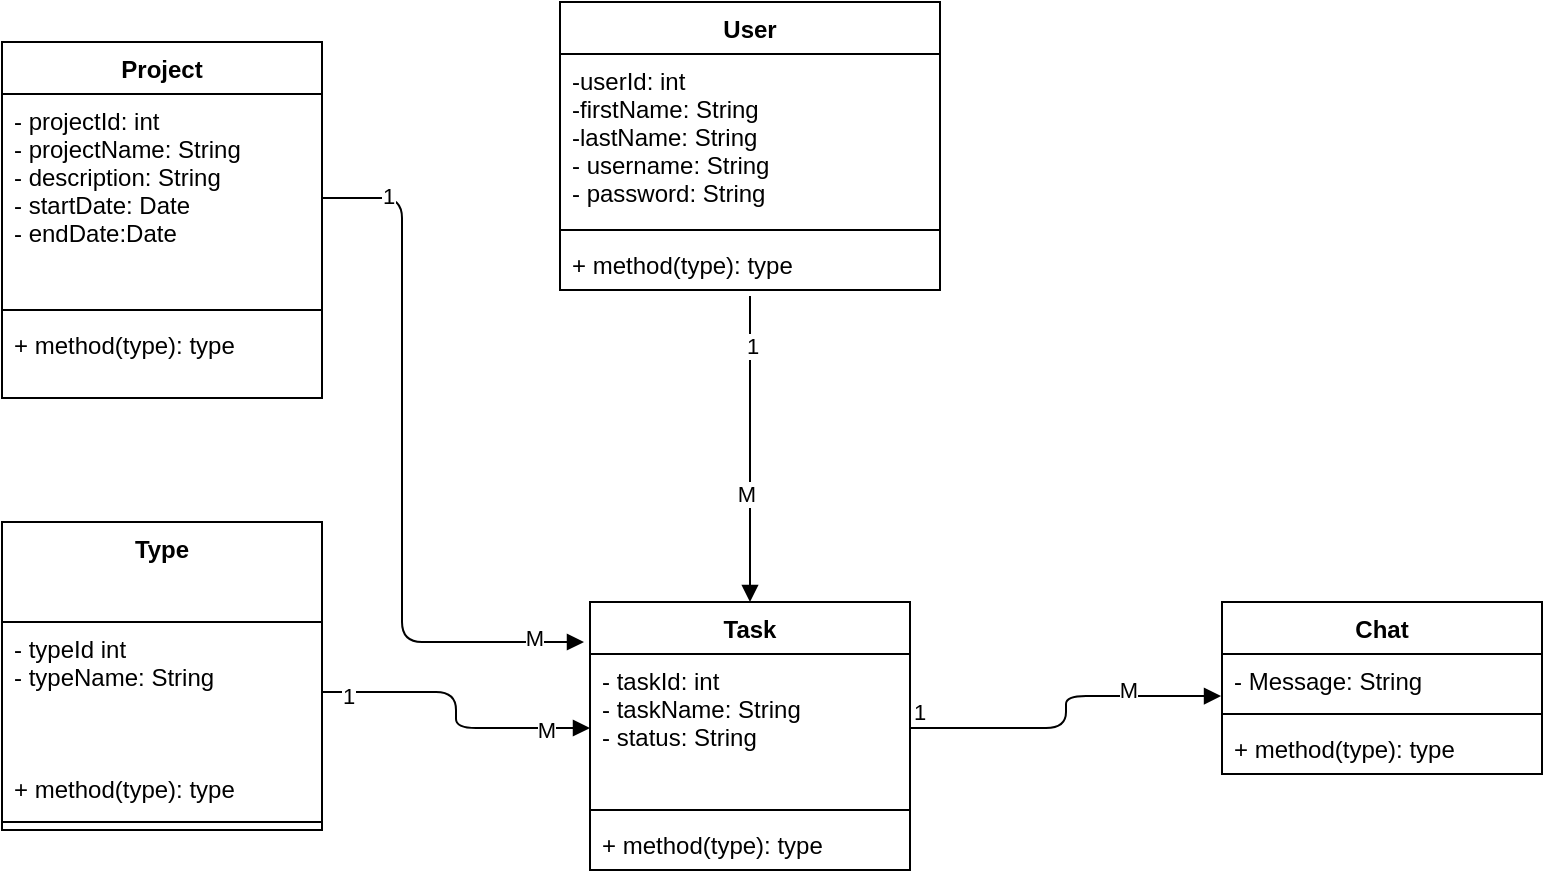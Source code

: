 <mxfile version="13.6.4" type="github">
  <diagram id="Pu5bQ5eoUZ4vIMERtj4d" name="Page-1">
    <mxGraphModel dx="1038" dy="548" grid="1" gridSize="10" guides="1" tooltips="1" connect="1" arrows="1" fold="1" page="1" pageScale="1" pageWidth="827" pageHeight="1169" math="0" shadow="0">
      <root>
        <mxCell id="0" />
        <mxCell id="1" parent="0" />
        <mxCell id="fuwOek-V1CN3nwjnwPD7-1" value="Project" style="swimlane;fontStyle=1;align=center;verticalAlign=top;childLayout=stackLayout;horizontal=1;startSize=26;horizontalStack=0;resizeParent=1;resizeParentMax=0;resizeLast=0;collapsible=1;marginBottom=0;" parent="1" vertex="1">
          <mxGeometry x="40" y="40" width="160" height="178" as="geometry" />
        </mxCell>
        <mxCell id="fuwOek-V1CN3nwjnwPD7-2" value="- projectId: int&#xa;- projectName: String&#xa;- description: String&#xa;- startDate: Date&#xa;- endDate:Date&#xa;" style="text;strokeColor=none;fillColor=none;align=left;verticalAlign=top;spacingLeft=4;spacingRight=4;overflow=hidden;rotatable=0;points=[[0,0.5],[1,0.5]];portConstraint=eastwest;" parent="fuwOek-V1CN3nwjnwPD7-1" vertex="1">
          <mxGeometry y="26" width="160" height="104" as="geometry" />
        </mxCell>
        <mxCell id="fuwOek-V1CN3nwjnwPD7-3" value="" style="line;strokeWidth=1;fillColor=none;align=left;verticalAlign=middle;spacingTop=-1;spacingLeft=3;spacingRight=3;rotatable=0;labelPosition=right;points=[];portConstraint=eastwest;" parent="fuwOek-V1CN3nwjnwPD7-1" vertex="1">
          <mxGeometry y="130" width="160" height="8" as="geometry" />
        </mxCell>
        <mxCell id="fuwOek-V1CN3nwjnwPD7-4" value="+ method(type): type" style="text;strokeColor=none;fillColor=none;align=left;verticalAlign=top;spacingLeft=4;spacingRight=4;overflow=hidden;rotatable=0;points=[[0,0.5],[1,0.5]];portConstraint=eastwest;" parent="fuwOek-V1CN3nwjnwPD7-1" vertex="1">
          <mxGeometry y="138" width="160" height="40" as="geometry" />
        </mxCell>
        <mxCell id="fuwOek-V1CN3nwjnwPD7-13" value="Type" style="swimlane;fontStyle=1;align=center;verticalAlign=top;childLayout=stackLayout;horizontal=1;startSize=50;horizontalStack=0;resizeParent=1;resizeParentMax=0;resizeLast=0;collapsible=1;marginBottom=0;" parent="1" vertex="1">
          <mxGeometry x="40" y="280" width="160" height="154" as="geometry" />
        </mxCell>
        <mxCell id="fuwOek-V1CN3nwjnwPD7-14" value="- typeId int&#xa;- typeName: String" style="text;strokeColor=none;fillColor=none;align=left;verticalAlign=top;spacingLeft=4;spacingRight=4;overflow=hidden;rotatable=0;points=[[0,0.5],[1,0.5]];portConstraint=eastwest;" parent="fuwOek-V1CN3nwjnwPD7-13" vertex="1">
          <mxGeometry y="50" width="160" height="70" as="geometry" />
        </mxCell>
        <mxCell id="fuwOek-V1CN3nwjnwPD7-16" value="+ method(type): type" style="text;strokeColor=none;fillColor=none;align=left;verticalAlign=top;spacingLeft=4;spacingRight=4;overflow=hidden;rotatable=0;points=[[0,0.5],[1,0.5]];portConstraint=eastwest;" parent="fuwOek-V1CN3nwjnwPD7-13" vertex="1">
          <mxGeometry y="120" width="160" height="26" as="geometry" />
        </mxCell>
        <mxCell id="fuwOek-V1CN3nwjnwPD7-15" value="" style="line;strokeWidth=1;fillColor=none;align=left;verticalAlign=middle;spacingTop=-1;spacingLeft=3;spacingRight=3;rotatable=0;labelPosition=right;points=[];portConstraint=eastwest;" parent="fuwOek-V1CN3nwjnwPD7-13" vertex="1">
          <mxGeometry y="146" width="160" height="8" as="geometry" />
        </mxCell>
        <mxCell id="fuwOek-V1CN3nwjnwPD7-20" value="" style="endArrow=block;endFill=1;html=1;edgeStyle=orthogonalEdgeStyle;align=left;verticalAlign=top;entryX=0.5;entryY=0;entryDx=0;entryDy=0;" parent="1" target="fuwOek-V1CN3nwjnwPD7-9" edge="1">
          <mxGeometry x="-1" relative="1" as="geometry">
            <mxPoint x="414" y="167" as="sourcePoint" />
            <mxPoint x="470" y="210" as="targetPoint" />
            <Array as="points">
              <mxPoint x="414" y="167" />
            </Array>
          </mxGeometry>
        </mxCell>
        <mxCell id="mMirkpKxF-etBL5rOR60-1" value="1" style="edgeLabel;html=1;align=center;verticalAlign=middle;resizable=0;points=[];" parent="fuwOek-V1CN3nwjnwPD7-20" vertex="1" connectable="0">
          <mxGeometry x="-0.677" y="1" relative="1" as="geometry">
            <mxPoint as="offset" />
          </mxGeometry>
        </mxCell>
        <mxCell id="mMirkpKxF-etBL5rOR60-2" value="M" style="edgeLabel;html=1;align=center;verticalAlign=middle;resizable=0;points=[];" parent="fuwOek-V1CN3nwjnwPD7-20" vertex="1" connectable="0">
          <mxGeometry x="0.29" y="-2" relative="1" as="geometry">
            <mxPoint as="offset" />
          </mxGeometry>
        </mxCell>
        <mxCell id="fuwOek-V1CN3nwjnwPD7-23" value="" style="endArrow=block;endFill=1;html=1;edgeStyle=orthogonalEdgeStyle;align=left;verticalAlign=top;entryX=0;entryY=0.5;entryDx=0;entryDy=0;exitX=1;exitY=0.5;exitDx=0;exitDy=0;" parent="1" source="fuwOek-V1CN3nwjnwPD7-14" target="fuwOek-V1CN3nwjnwPD7-10" edge="1">
          <mxGeometry x="-1" relative="1" as="geometry">
            <mxPoint x="230" y="371.5" as="sourcePoint" />
            <mxPoint x="390" y="371.5" as="targetPoint" />
          </mxGeometry>
        </mxCell>
        <mxCell id="mMirkpKxF-etBL5rOR60-5" value="M" style="edgeLabel;html=1;align=center;verticalAlign=middle;resizable=0;points=[];" parent="fuwOek-V1CN3nwjnwPD7-23" vertex="1" connectable="0">
          <mxGeometry x="0.704" y="-1" relative="1" as="geometry">
            <mxPoint as="offset" />
          </mxGeometry>
        </mxCell>
        <mxCell id="mMirkpKxF-etBL5rOR60-7" value="1" style="edgeLabel;html=1;align=center;verticalAlign=middle;resizable=0;points=[];" parent="fuwOek-V1CN3nwjnwPD7-23" vertex="1" connectable="0">
          <mxGeometry x="-0.835" y="-2" relative="1" as="geometry">
            <mxPoint as="offset" />
          </mxGeometry>
        </mxCell>
        <mxCell id="fuwOek-V1CN3nwjnwPD7-17" value="" style="endArrow=block;endFill=1;html=1;edgeStyle=orthogonalEdgeStyle;align=left;verticalAlign=top;exitX=1;exitY=0.5;exitDx=0;exitDy=0;" parent="1" source="fuwOek-V1CN3nwjnwPD7-2" edge="1">
          <mxGeometry x="1" y="-68" relative="1" as="geometry">
            <mxPoint x="200" y="118" as="sourcePoint" />
            <mxPoint x="331" y="340" as="targetPoint" />
            <mxPoint as="offset" />
            <Array as="points">
              <mxPoint x="240" y="118" />
              <mxPoint x="240" y="340" />
              <mxPoint x="331" y="340" />
            </Array>
          </mxGeometry>
        </mxCell>
        <mxCell id="mMirkpKxF-etBL5rOR60-3" value="1" style="edgeLabel;html=1;align=center;verticalAlign=middle;resizable=0;points=[];" parent="fuwOek-V1CN3nwjnwPD7-17" vertex="1" connectable="0">
          <mxGeometry x="-0.812" y="1" relative="1" as="geometry">
            <mxPoint as="offset" />
          </mxGeometry>
        </mxCell>
        <mxCell id="mMirkpKxF-etBL5rOR60-4" value="M" style="edgeLabel;html=1;align=center;verticalAlign=middle;resizable=0;points=[];" parent="fuwOek-V1CN3nwjnwPD7-17" vertex="1" connectable="0">
          <mxGeometry x="0.858" y="2" relative="1" as="geometry">
            <mxPoint as="offset" />
          </mxGeometry>
        </mxCell>
        <mxCell id="fuwOek-V1CN3nwjnwPD7-9" value="Task" style="swimlane;fontStyle=1;align=center;verticalAlign=top;childLayout=stackLayout;horizontal=1;startSize=26;horizontalStack=0;resizeParent=1;resizeParentMax=0;resizeLast=0;collapsible=1;marginBottom=0;" parent="1" vertex="1">
          <mxGeometry x="334" y="320" width="160" height="134" as="geometry" />
        </mxCell>
        <mxCell id="fuwOek-V1CN3nwjnwPD7-10" value="- taskId: int&#xa;- taskName: String&#xa;- status: String" style="text;strokeColor=none;fillColor=none;align=left;verticalAlign=top;spacingLeft=4;spacingRight=4;overflow=hidden;rotatable=0;points=[[0,0.5],[1,0.5]];portConstraint=eastwest;" parent="fuwOek-V1CN3nwjnwPD7-9" vertex="1">
          <mxGeometry y="26" width="160" height="74" as="geometry" />
        </mxCell>
        <mxCell id="fuwOek-V1CN3nwjnwPD7-11" value="" style="line;strokeWidth=1;fillColor=none;align=left;verticalAlign=middle;spacingTop=-1;spacingLeft=3;spacingRight=3;rotatable=0;labelPosition=right;points=[];portConstraint=eastwest;" parent="fuwOek-V1CN3nwjnwPD7-9" vertex="1">
          <mxGeometry y="100" width="160" height="8" as="geometry" />
        </mxCell>
        <mxCell id="fuwOek-V1CN3nwjnwPD7-12" value="+ method(type): type" style="text;strokeColor=none;fillColor=none;align=left;verticalAlign=top;spacingLeft=4;spacingRight=4;overflow=hidden;rotatable=0;points=[[0,0.5],[1,0.5]];portConstraint=eastwest;" parent="fuwOek-V1CN3nwjnwPD7-9" vertex="1">
          <mxGeometry y="108" width="160" height="26" as="geometry" />
        </mxCell>
        <mxCell id="fuwOek-V1CN3nwjnwPD7-5" value="User" style="swimlane;fontStyle=1;align=center;verticalAlign=top;childLayout=stackLayout;horizontal=1;startSize=26;horizontalStack=0;resizeParent=1;resizeParentMax=0;resizeLast=0;collapsible=1;marginBottom=0;" parent="1" vertex="1">
          <mxGeometry x="319" y="20" width="190" height="144" as="geometry" />
        </mxCell>
        <mxCell id="fuwOek-V1CN3nwjnwPD7-6" value="-userId: int&#xa;-firstName: String&#xa;-lastName: String&#xa;- username: String&#xa;- password: String" style="text;strokeColor=none;fillColor=none;align=left;verticalAlign=top;spacingLeft=4;spacingRight=4;overflow=hidden;rotatable=0;points=[[0,0.5],[1,0.5]];portConstraint=eastwest;" parent="fuwOek-V1CN3nwjnwPD7-5" vertex="1">
          <mxGeometry y="26" width="190" height="84" as="geometry" />
        </mxCell>
        <mxCell id="fuwOek-V1CN3nwjnwPD7-7" value="" style="line;strokeWidth=1;fillColor=none;align=left;verticalAlign=middle;spacingTop=-1;spacingLeft=3;spacingRight=3;rotatable=0;labelPosition=right;points=[];portConstraint=eastwest;" parent="fuwOek-V1CN3nwjnwPD7-5" vertex="1">
          <mxGeometry y="110" width="190" height="8" as="geometry" />
        </mxCell>
        <mxCell id="fuwOek-V1CN3nwjnwPD7-8" value="+ method(type): type" style="text;strokeColor=none;fillColor=none;align=left;verticalAlign=top;spacingLeft=4;spacingRight=4;overflow=hidden;rotatable=0;points=[[0,0.5],[1,0.5]];portConstraint=eastwest;" parent="fuwOek-V1CN3nwjnwPD7-5" vertex="1">
          <mxGeometry y="118" width="190" height="26" as="geometry" />
        </mxCell>
        <mxCell id="Lz1mVjyrJ1FkT2aQwrl--5" value="" style="endArrow=block;endFill=1;html=1;edgeStyle=orthogonalEdgeStyle;align=left;verticalAlign=top;exitX=1;exitY=0.5;exitDx=0;exitDy=0;entryX=-0.003;entryY=0.808;entryDx=0;entryDy=0;entryPerimeter=0;" edge="1" parent="1" source="fuwOek-V1CN3nwjnwPD7-10" target="Lz1mVjyrJ1FkT2aQwrl--17">
          <mxGeometry x="-1" relative="1" as="geometry">
            <mxPoint x="494" y="356.5" as="sourcePoint" />
            <mxPoint x="620" y="383" as="targetPoint" />
            <Array as="points" />
          </mxGeometry>
        </mxCell>
        <mxCell id="Lz1mVjyrJ1FkT2aQwrl--6" value="1" style="edgeLabel;resizable=0;html=1;align=left;verticalAlign=bottom;" connectable="0" vertex="1" parent="Lz1mVjyrJ1FkT2aQwrl--5">
          <mxGeometry x="-1" relative="1" as="geometry" />
        </mxCell>
        <mxCell id="Lz1mVjyrJ1FkT2aQwrl--9" value="M" style="edgeLabel;html=1;align=center;verticalAlign=middle;resizable=0;points=[];" vertex="1" connectable="0" parent="Lz1mVjyrJ1FkT2aQwrl--5">
          <mxGeometry x="0.578" y="12" relative="1" as="geometry">
            <mxPoint x="-11" y="9" as="offset" />
          </mxGeometry>
        </mxCell>
        <mxCell id="Lz1mVjyrJ1FkT2aQwrl--16" value="Chat" style="swimlane;fontStyle=1;align=center;verticalAlign=top;childLayout=stackLayout;horizontal=1;startSize=26;horizontalStack=0;resizeParent=1;resizeParentMax=0;resizeLast=0;collapsible=1;marginBottom=0;" vertex="1" parent="1">
          <mxGeometry x="650" y="320" width="160" height="86" as="geometry" />
        </mxCell>
        <mxCell id="Lz1mVjyrJ1FkT2aQwrl--17" value="- Message: String" style="text;strokeColor=none;fillColor=none;align=left;verticalAlign=top;spacingLeft=4;spacingRight=4;overflow=hidden;rotatable=0;points=[[0,0.5],[1,0.5]];portConstraint=eastwest;" vertex="1" parent="Lz1mVjyrJ1FkT2aQwrl--16">
          <mxGeometry y="26" width="160" height="26" as="geometry" />
        </mxCell>
        <mxCell id="Lz1mVjyrJ1FkT2aQwrl--18" value="" style="line;strokeWidth=1;fillColor=none;align=left;verticalAlign=middle;spacingTop=-1;spacingLeft=3;spacingRight=3;rotatable=0;labelPosition=right;points=[];portConstraint=eastwest;" vertex="1" parent="Lz1mVjyrJ1FkT2aQwrl--16">
          <mxGeometry y="52" width="160" height="8" as="geometry" />
        </mxCell>
        <mxCell id="Lz1mVjyrJ1FkT2aQwrl--19" value="+ method(type): type" style="text;strokeColor=none;fillColor=none;align=left;verticalAlign=top;spacingLeft=4;spacingRight=4;overflow=hidden;rotatable=0;points=[[0,0.5],[1,0.5]];portConstraint=eastwest;" vertex="1" parent="Lz1mVjyrJ1FkT2aQwrl--16">
          <mxGeometry y="60" width="160" height="26" as="geometry" />
        </mxCell>
      </root>
    </mxGraphModel>
  </diagram>
</mxfile>

